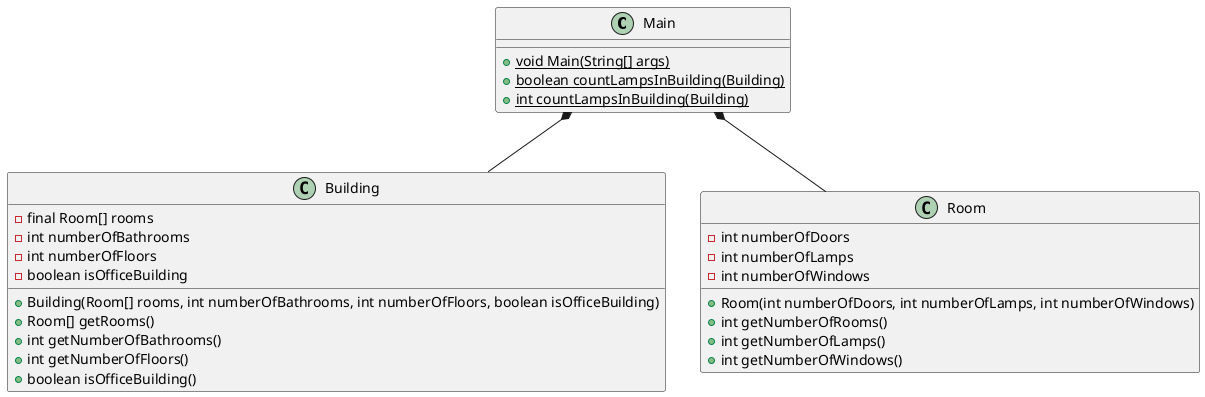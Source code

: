 @startuml
'https://plantuml.com/object-diagram
Class Main
Class Building
Class Room

Main *-- Building
Main *-- Room

Main : + {static} void Main(String[] args)
Main : + {static} boolean countLampsInBuilding(Building)
Main : + {static} int countLampsInBuilding(Building)

Building : - final Room[] rooms
Building : - int numberOfBathrooms
Building : - int numberOfFloors
Building : - boolean isOfficeBuilding
Building : + Building(Room[] rooms, int numberOfBathrooms, int numberOfFloors, boolean isOfficeBuilding)
Building : + Room[] getRooms()
Building : + int getNumberOfBathrooms()
Building : + int getNumberOfFloors()
Building : + boolean isOfficeBuilding()

Room : - int numberOfDoors
Room : - int numberOfLamps
Room : - int numberOfWindows
Room : + Room(int numberOfDoors, int numberOfLamps, int numberOfWindows)
Room : + int getNumberOfRooms()
Room : + int getNumberOfLamps()
Room : + int getNumberOfWindows()
@enduml
